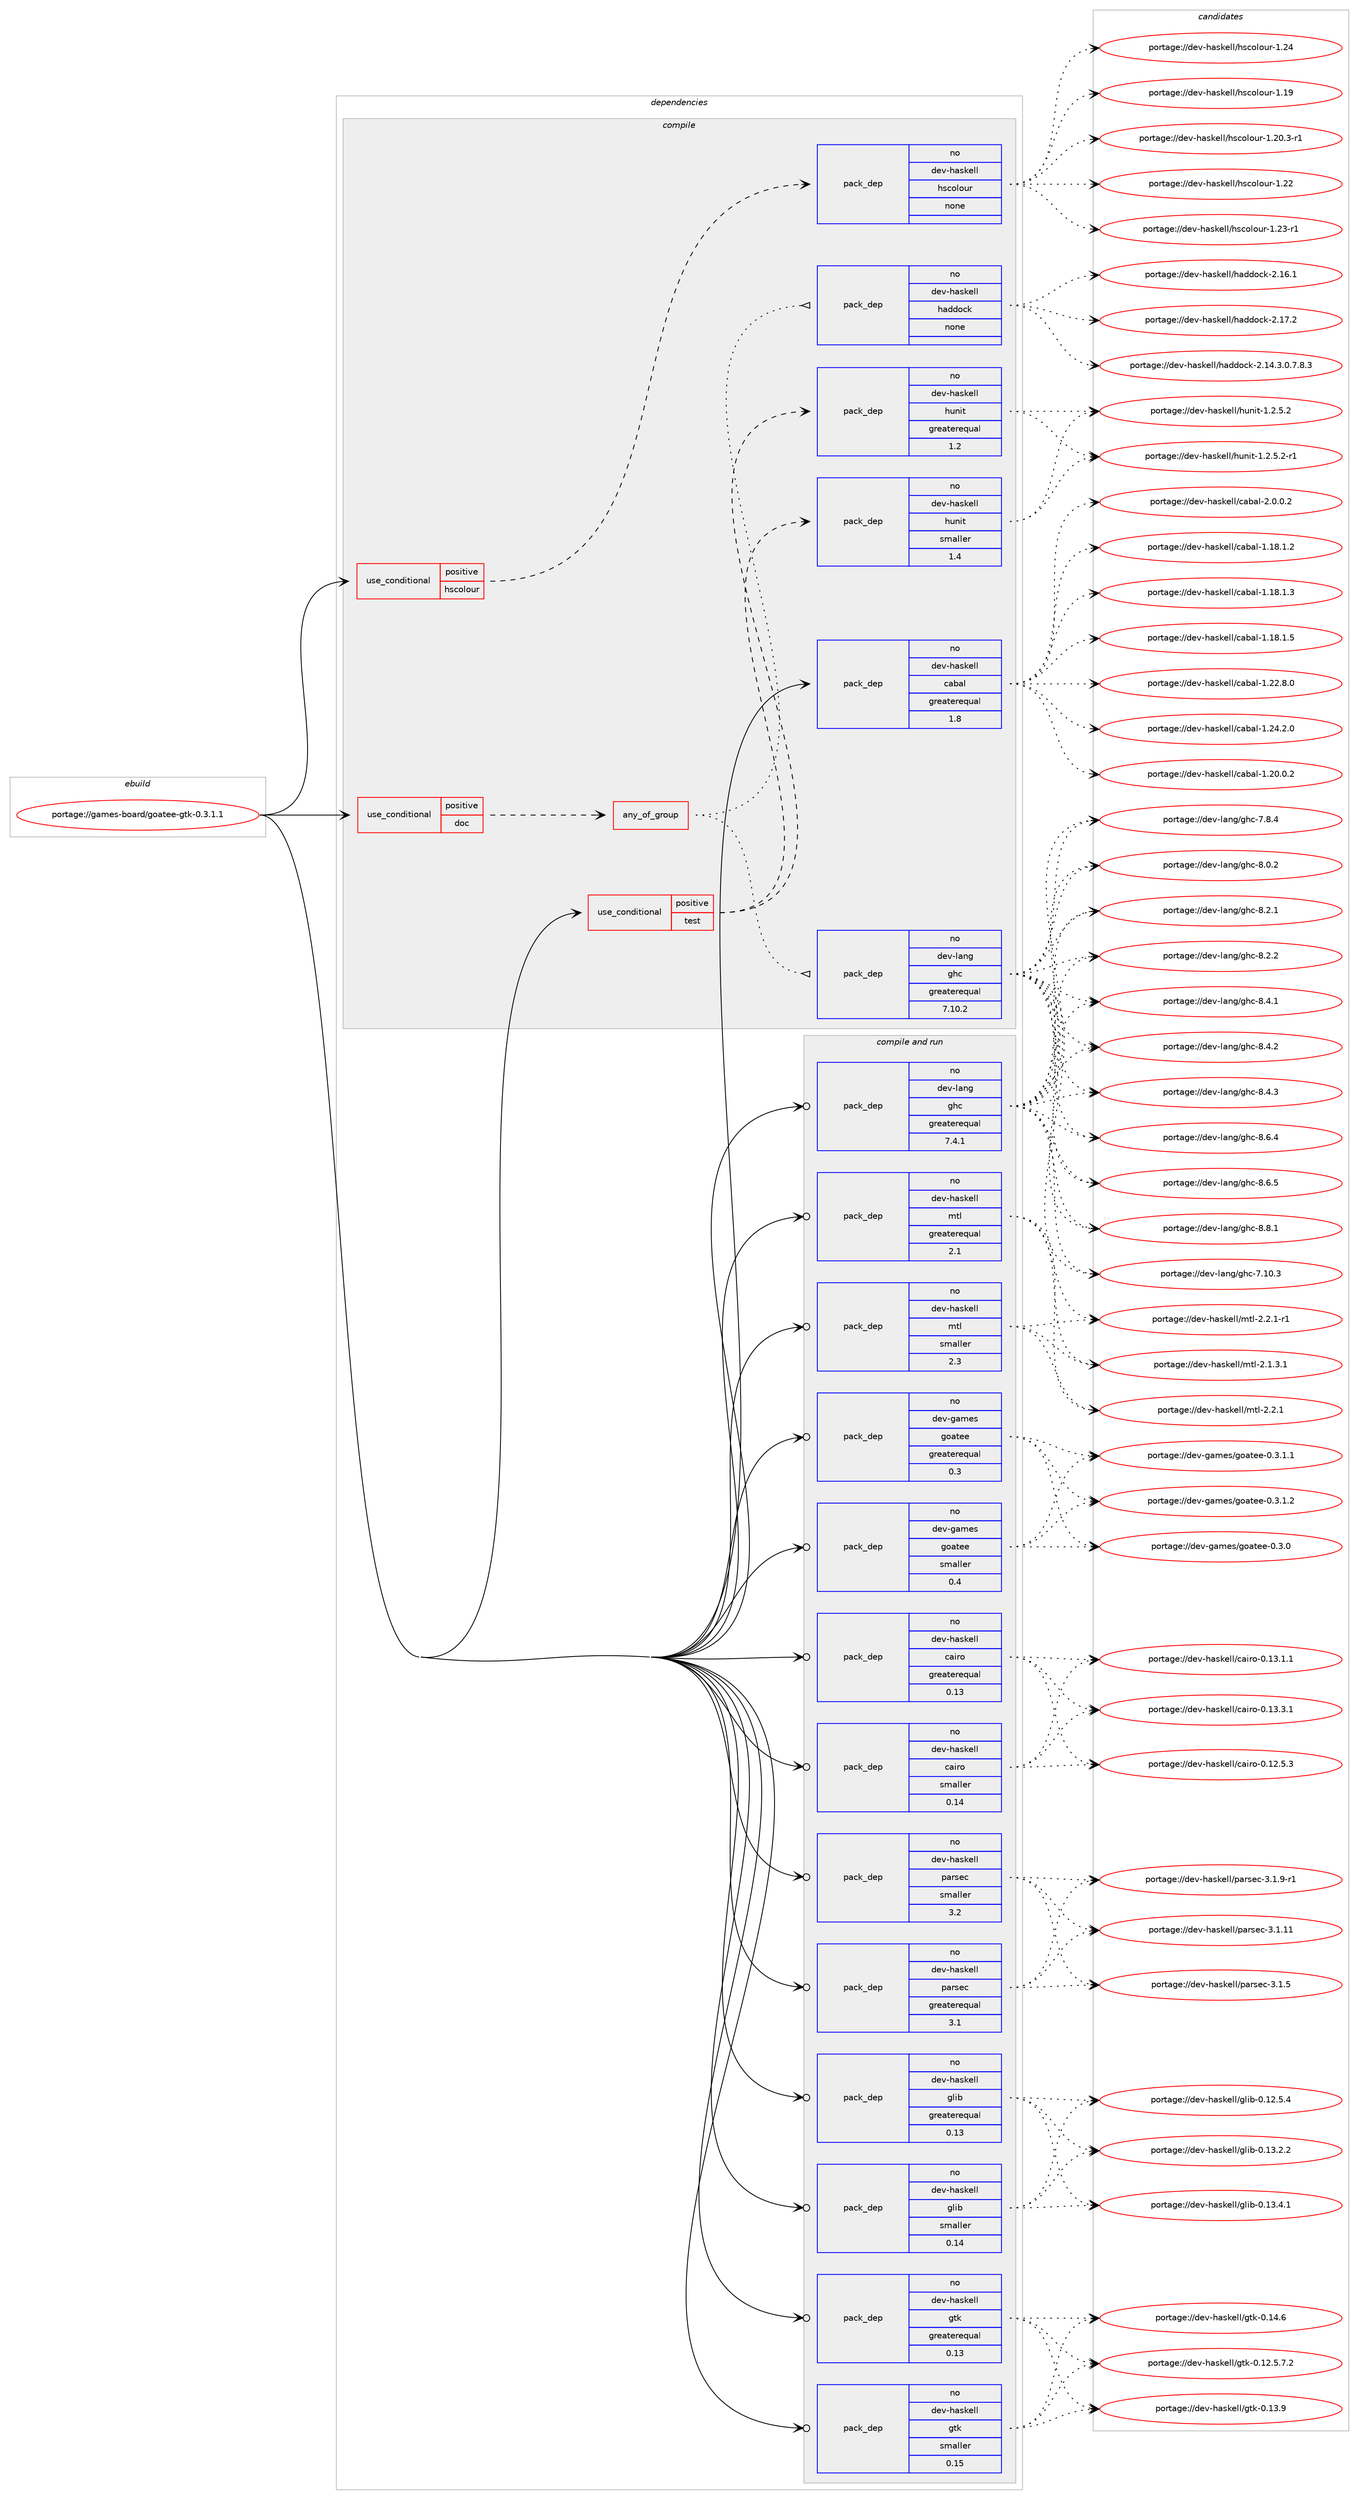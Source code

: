 digraph prolog {

# *************
# Graph options
# *************

newrank=true;
concentrate=true;
compound=true;
graph [rankdir=LR,fontname=Helvetica,fontsize=10,ranksep=1.5];#, ranksep=2.5, nodesep=0.2];
edge  [arrowhead=vee];
node  [fontname=Helvetica,fontsize=10];

# **********
# The ebuild
# **********

subgraph cluster_leftcol {
color=gray;
rank=same;
label=<<i>ebuild</i>>;
id [label="portage://games-board/goatee-gtk-0.3.1.1", color=red, width=4, href="../games-board/goatee-gtk-0.3.1.1.svg"];
}

# ****************
# The dependencies
# ****************

subgraph cluster_midcol {
color=gray;
label=<<i>dependencies</i>>;
subgraph cluster_compile {
fillcolor="#eeeeee";
style=filled;
label=<<i>compile</i>>;
subgraph cond72738 {
dependency270707 [label=<<TABLE BORDER="0" CELLBORDER="1" CELLSPACING="0" CELLPADDING="4"><TR><TD ROWSPAN="3" CELLPADDING="10">use_conditional</TD></TR><TR><TD>positive</TD></TR><TR><TD>doc</TD></TR></TABLE>>, shape=none, color=red];
subgraph any3736 {
dependency270708 [label=<<TABLE BORDER="0" CELLBORDER="1" CELLSPACING="0" CELLPADDING="4"><TR><TD CELLPADDING="10">any_of_group</TD></TR></TABLE>>, shape=none, color=red];subgraph pack194159 {
dependency270709 [label=<<TABLE BORDER="0" CELLBORDER="1" CELLSPACING="0" CELLPADDING="4" WIDTH="220"><TR><TD ROWSPAN="6" CELLPADDING="30">pack_dep</TD></TR><TR><TD WIDTH="110">no</TD></TR><TR><TD>dev-haskell</TD></TR><TR><TD>haddock</TD></TR><TR><TD>none</TD></TR><TR><TD></TD></TR></TABLE>>, shape=none, color=blue];
}
dependency270708:e -> dependency270709:w [weight=20,style="dotted",arrowhead="oinv"];
subgraph pack194160 {
dependency270710 [label=<<TABLE BORDER="0" CELLBORDER="1" CELLSPACING="0" CELLPADDING="4" WIDTH="220"><TR><TD ROWSPAN="6" CELLPADDING="30">pack_dep</TD></TR><TR><TD WIDTH="110">no</TD></TR><TR><TD>dev-lang</TD></TR><TR><TD>ghc</TD></TR><TR><TD>greaterequal</TD></TR><TR><TD>7.10.2</TD></TR></TABLE>>, shape=none, color=blue];
}
dependency270708:e -> dependency270710:w [weight=20,style="dotted",arrowhead="oinv"];
}
dependency270707:e -> dependency270708:w [weight=20,style="dashed",arrowhead="vee"];
}
id:e -> dependency270707:w [weight=20,style="solid",arrowhead="vee"];
subgraph cond72739 {
dependency270711 [label=<<TABLE BORDER="0" CELLBORDER="1" CELLSPACING="0" CELLPADDING="4"><TR><TD ROWSPAN="3" CELLPADDING="10">use_conditional</TD></TR><TR><TD>positive</TD></TR><TR><TD>hscolour</TD></TR></TABLE>>, shape=none, color=red];
subgraph pack194161 {
dependency270712 [label=<<TABLE BORDER="0" CELLBORDER="1" CELLSPACING="0" CELLPADDING="4" WIDTH="220"><TR><TD ROWSPAN="6" CELLPADDING="30">pack_dep</TD></TR><TR><TD WIDTH="110">no</TD></TR><TR><TD>dev-haskell</TD></TR><TR><TD>hscolour</TD></TR><TR><TD>none</TD></TR><TR><TD></TD></TR></TABLE>>, shape=none, color=blue];
}
dependency270711:e -> dependency270712:w [weight=20,style="dashed",arrowhead="vee"];
}
id:e -> dependency270711:w [weight=20,style="solid",arrowhead="vee"];
subgraph cond72740 {
dependency270713 [label=<<TABLE BORDER="0" CELLBORDER="1" CELLSPACING="0" CELLPADDING="4"><TR><TD ROWSPAN="3" CELLPADDING="10">use_conditional</TD></TR><TR><TD>positive</TD></TR><TR><TD>test</TD></TR></TABLE>>, shape=none, color=red];
subgraph pack194162 {
dependency270714 [label=<<TABLE BORDER="0" CELLBORDER="1" CELLSPACING="0" CELLPADDING="4" WIDTH="220"><TR><TD ROWSPAN="6" CELLPADDING="30">pack_dep</TD></TR><TR><TD WIDTH="110">no</TD></TR><TR><TD>dev-haskell</TD></TR><TR><TD>hunit</TD></TR><TR><TD>greaterequal</TD></TR><TR><TD>1.2</TD></TR></TABLE>>, shape=none, color=blue];
}
dependency270713:e -> dependency270714:w [weight=20,style="dashed",arrowhead="vee"];
subgraph pack194163 {
dependency270715 [label=<<TABLE BORDER="0" CELLBORDER="1" CELLSPACING="0" CELLPADDING="4" WIDTH="220"><TR><TD ROWSPAN="6" CELLPADDING="30">pack_dep</TD></TR><TR><TD WIDTH="110">no</TD></TR><TR><TD>dev-haskell</TD></TR><TR><TD>hunit</TD></TR><TR><TD>smaller</TD></TR><TR><TD>1.4</TD></TR></TABLE>>, shape=none, color=blue];
}
dependency270713:e -> dependency270715:w [weight=20,style="dashed",arrowhead="vee"];
}
id:e -> dependency270713:w [weight=20,style="solid",arrowhead="vee"];
subgraph pack194164 {
dependency270716 [label=<<TABLE BORDER="0" CELLBORDER="1" CELLSPACING="0" CELLPADDING="4" WIDTH="220"><TR><TD ROWSPAN="6" CELLPADDING="30">pack_dep</TD></TR><TR><TD WIDTH="110">no</TD></TR><TR><TD>dev-haskell</TD></TR><TR><TD>cabal</TD></TR><TR><TD>greaterequal</TD></TR><TR><TD>1.8</TD></TR></TABLE>>, shape=none, color=blue];
}
id:e -> dependency270716:w [weight=20,style="solid",arrowhead="vee"];
}
subgraph cluster_compileandrun {
fillcolor="#eeeeee";
style=filled;
label=<<i>compile and run</i>>;
subgraph pack194165 {
dependency270717 [label=<<TABLE BORDER="0" CELLBORDER="1" CELLSPACING="0" CELLPADDING="4" WIDTH="220"><TR><TD ROWSPAN="6" CELLPADDING="30">pack_dep</TD></TR><TR><TD WIDTH="110">no</TD></TR><TR><TD>dev-games</TD></TR><TR><TD>goatee</TD></TR><TR><TD>greaterequal</TD></TR><TR><TD>0.3</TD></TR></TABLE>>, shape=none, color=blue];
}
id:e -> dependency270717:w [weight=20,style="solid",arrowhead="odotvee"];
subgraph pack194166 {
dependency270718 [label=<<TABLE BORDER="0" CELLBORDER="1" CELLSPACING="0" CELLPADDING="4" WIDTH="220"><TR><TD ROWSPAN="6" CELLPADDING="30">pack_dep</TD></TR><TR><TD WIDTH="110">no</TD></TR><TR><TD>dev-games</TD></TR><TR><TD>goatee</TD></TR><TR><TD>smaller</TD></TR><TR><TD>0.4</TD></TR></TABLE>>, shape=none, color=blue];
}
id:e -> dependency270718:w [weight=20,style="solid",arrowhead="odotvee"];
subgraph pack194167 {
dependency270719 [label=<<TABLE BORDER="0" CELLBORDER="1" CELLSPACING="0" CELLPADDING="4" WIDTH="220"><TR><TD ROWSPAN="6" CELLPADDING="30">pack_dep</TD></TR><TR><TD WIDTH="110">no</TD></TR><TR><TD>dev-haskell</TD></TR><TR><TD>cairo</TD></TR><TR><TD>greaterequal</TD></TR><TR><TD>0.13</TD></TR></TABLE>>, shape=none, color=blue];
}
id:e -> dependency270719:w [weight=20,style="solid",arrowhead="odotvee"];
subgraph pack194168 {
dependency270720 [label=<<TABLE BORDER="0" CELLBORDER="1" CELLSPACING="0" CELLPADDING="4" WIDTH="220"><TR><TD ROWSPAN="6" CELLPADDING="30">pack_dep</TD></TR><TR><TD WIDTH="110">no</TD></TR><TR><TD>dev-haskell</TD></TR><TR><TD>cairo</TD></TR><TR><TD>smaller</TD></TR><TR><TD>0.14</TD></TR></TABLE>>, shape=none, color=blue];
}
id:e -> dependency270720:w [weight=20,style="solid",arrowhead="odotvee"];
subgraph pack194169 {
dependency270721 [label=<<TABLE BORDER="0" CELLBORDER="1" CELLSPACING="0" CELLPADDING="4" WIDTH="220"><TR><TD ROWSPAN="6" CELLPADDING="30">pack_dep</TD></TR><TR><TD WIDTH="110">no</TD></TR><TR><TD>dev-haskell</TD></TR><TR><TD>glib</TD></TR><TR><TD>greaterequal</TD></TR><TR><TD>0.13</TD></TR></TABLE>>, shape=none, color=blue];
}
id:e -> dependency270721:w [weight=20,style="solid",arrowhead="odotvee"];
subgraph pack194170 {
dependency270722 [label=<<TABLE BORDER="0" CELLBORDER="1" CELLSPACING="0" CELLPADDING="4" WIDTH="220"><TR><TD ROWSPAN="6" CELLPADDING="30">pack_dep</TD></TR><TR><TD WIDTH="110">no</TD></TR><TR><TD>dev-haskell</TD></TR><TR><TD>glib</TD></TR><TR><TD>smaller</TD></TR><TR><TD>0.14</TD></TR></TABLE>>, shape=none, color=blue];
}
id:e -> dependency270722:w [weight=20,style="solid",arrowhead="odotvee"];
subgraph pack194171 {
dependency270723 [label=<<TABLE BORDER="0" CELLBORDER="1" CELLSPACING="0" CELLPADDING="4" WIDTH="220"><TR><TD ROWSPAN="6" CELLPADDING="30">pack_dep</TD></TR><TR><TD WIDTH="110">no</TD></TR><TR><TD>dev-haskell</TD></TR><TR><TD>gtk</TD></TR><TR><TD>greaterequal</TD></TR><TR><TD>0.13</TD></TR></TABLE>>, shape=none, color=blue];
}
id:e -> dependency270723:w [weight=20,style="solid",arrowhead="odotvee"];
subgraph pack194172 {
dependency270724 [label=<<TABLE BORDER="0" CELLBORDER="1" CELLSPACING="0" CELLPADDING="4" WIDTH="220"><TR><TD ROWSPAN="6" CELLPADDING="30">pack_dep</TD></TR><TR><TD WIDTH="110">no</TD></TR><TR><TD>dev-haskell</TD></TR><TR><TD>gtk</TD></TR><TR><TD>smaller</TD></TR><TR><TD>0.15</TD></TR></TABLE>>, shape=none, color=blue];
}
id:e -> dependency270724:w [weight=20,style="solid",arrowhead="odotvee"];
subgraph pack194173 {
dependency270725 [label=<<TABLE BORDER="0" CELLBORDER="1" CELLSPACING="0" CELLPADDING="4" WIDTH="220"><TR><TD ROWSPAN="6" CELLPADDING="30">pack_dep</TD></TR><TR><TD WIDTH="110">no</TD></TR><TR><TD>dev-haskell</TD></TR><TR><TD>mtl</TD></TR><TR><TD>greaterequal</TD></TR><TR><TD>2.1</TD></TR></TABLE>>, shape=none, color=blue];
}
id:e -> dependency270725:w [weight=20,style="solid",arrowhead="odotvee"];
subgraph pack194174 {
dependency270726 [label=<<TABLE BORDER="0" CELLBORDER="1" CELLSPACING="0" CELLPADDING="4" WIDTH="220"><TR><TD ROWSPAN="6" CELLPADDING="30">pack_dep</TD></TR><TR><TD WIDTH="110">no</TD></TR><TR><TD>dev-haskell</TD></TR><TR><TD>mtl</TD></TR><TR><TD>smaller</TD></TR><TR><TD>2.3</TD></TR></TABLE>>, shape=none, color=blue];
}
id:e -> dependency270726:w [weight=20,style="solid",arrowhead="odotvee"];
subgraph pack194175 {
dependency270727 [label=<<TABLE BORDER="0" CELLBORDER="1" CELLSPACING="0" CELLPADDING="4" WIDTH="220"><TR><TD ROWSPAN="6" CELLPADDING="30">pack_dep</TD></TR><TR><TD WIDTH="110">no</TD></TR><TR><TD>dev-haskell</TD></TR><TR><TD>parsec</TD></TR><TR><TD>greaterequal</TD></TR><TR><TD>3.1</TD></TR></TABLE>>, shape=none, color=blue];
}
id:e -> dependency270727:w [weight=20,style="solid",arrowhead="odotvee"];
subgraph pack194176 {
dependency270728 [label=<<TABLE BORDER="0" CELLBORDER="1" CELLSPACING="0" CELLPADDING="4" WIDTH="220"><TR><TD ROWSPAN="6" CELLPADDING="30">pack_dep</TD></TR><TR><TD WIDTH="110">no</TD></TR><TR><TD>dev-haskell</TD></TR><TR><TD>parsec</TD></TR><TR><TD>smaller</TD></TR><TR><TD>3.2</TD></TR></TABLE>>, shape=none, color=blue];
}
id:e -> dependency270728:w [weight=20,style="solid",arrowhead="odotvee"];
subgraph pack194177 {
dependency270729 [label=<<TABLE BORDER="0" CELLBORDER="1" CELLSPACING="0" CELLPADDING="4" WIDTH="220"><TR><TD ROWSPAN="6" CELLPADDING="30">pack_dep</TD></TR><TR><TD WIDTH="110">no</TD></TR><TR><TD>dev-lang</TD></TR><TR><TD>ghc</TD></TR><TR><TD>greaterequal</TD></TR><TR><TD>7.4.1</TD></TR></TABLE>>, shape=none, color=blue];
}
id:e -> dependency270729:w [weight=20,style="solid",arrowhead="odotvee"];
}
subgraph cluster_run {
fillcolor="#eeeeee";
style=filled;
label=<<i>run</i>>;
}
}

# **************
# The candidates
# **************

subgraph cluster_choices {
rank=same;
color=gray;
label=<<i>candidates</i>>;

subgraph choice194159 {
color=black;
nodesep=1;
choiceportage1001011184510497115107101108108471049710010011199107455046495246514648465546564651 [label="portage://dev-haskell/haddock-2.14.3.0.7.8.3", color=red, width=4,href="../dev-haskell/haddock-2.14.3.0.7.8.3.svg"];
choiceportage100101118451049711510710110810847104971001001119910745504649544649 [label="portage://dev-haskell/haddock-2.16.1", color=red, width=4,href="../dev-haskell/haddock-2.16.1.svg"];
choiceportage100101118451049711510710110810847104971001001119910745504649554650 [label="portage://dev-haskell/haddock-2.17.2", color=red, width=4,href="../dev-haskell/haddock-2.17.2.svg"];
dependency270709:e -> choiceportage1001011184510497115107101108108471049710010011199107455046495246514648465546564651:w [style=dotted,weight="100"];
dependency270709:e -> choiceportage100101118451049711510710110810847104971001001119910745504649544649:w [style=dotted,weight="100"];
dependency270709:e -> choiceportage100101118451049711510710110810847104971001001119910745504649554650:w [style=dotted,weight="100"];
}
subgraph choice194160 {
color=black;
nodesep=1;
choiceportage1001011184510897110103471031049945554649484651 [label="portage://dev-lang/ghc-7.10.3", color=red, width=4,href="../dev-lang/ghc-7.10.3.svg"];
choiceportage10010111845108971101034710310499455546564652 [label="portage://dev-lang/ghc-7.8.4", color=red, width=4,href="../dev-lang/ghc-7.8.4.svg"];
choiceportage10010111845108971101034710310499455646484650 [label="portage://dev-lang/ghc-8.0.2", color=red, width=4,href="../dev-lang/ghc-8.0.2.svg"];
choiceportage10010111845108971101034710310499455646504649 [label="portage://dev-lang/ghc-8.2.1", color=red, width=4,href="../dev-lang/ghc-8.2.1.svg"];
choiceportage10010111845108971101034710310499455646504650 [label="portage://dev-lang/ghc-8.2.2", color=red, width=4,href="../dev-lang/ghc-8.2.2.svg"];
choiceportage10010111845108971101034710310499455646524649 [label="portage://dev-lang/ghc-8.4.1", color=red, width=4,href="../dev-lang/ghc-8.4.1.svg"];
choiceportage10010111845108971101034710310499455646524650 [label="portage://dev-lang/ghc-8.4.2", color=red, width=4,href="../dev-lang/ghc-8.4.2.svg"];
choiceportage10010111845108971101034710310499455646524651 [label="portage://dev-lang/ghc-8.4.3", color=red, width=4,href="../dev-lang/ghc-8.4.3.svg"];
choiceportage10010111845108971101034710310499455646544652 [label="portage://dev-lang/ghc-8.6.4", color=red, width=4,href="../dev-lang/ghc-8.6.4.svg"];
choiceportage10010111845108971101034710310499455646544653 [label="portage://dev-lang/ghc-8.6.5", color=red, width=4,href="../dev-lang/ghc-8.6.5.svg"];
choiceportage10010111845108971101034710310499455646564649 [label="portage://dev-lang/ghc-8.8.1", color=red, width=4,href="../dev-lang/ghc-8.8.1.svg"];
dependency270710:e -> choiceportage1001011184510897110103471031049945554649484651:w [style=dotted,weight="100"];
dependency270710:e -> choiceportage10010111845108971101034710310499455546564652:w [style=dotted,weight="100"];
dependency270710:e -> choiceportage10010111845108971101034710310499455646484650:w [style=dotted,weight="100"];
dependency270710:e -> choiceportage10010111845108971101034710310499455646504649:w [style=dotted,weight="100"];
dependency270710:e -> choiceportage10010111845108971101034710310499455646504650:w [style=dotted,weight="100"];
dependency270710:e -> choiceportage10010111845108971101034710310499455646524649:w [style=dotted,weight="100"];
dependency270710:e -> choiceportage10010111845108971101034710310499455646524650:w [style=dotted,weight="100"];
dependency270710:e -> choiceportage10010111845108971101034710310499455646524651:w [style=dotted,weight="100"];
dependency270710:e -> choiceportage10010111845108971101034710310499455646544652:w [style=dotted,weight="100"];
dependency270710:e -> choiceportage10010111845108971101034710310499455646544653:w [style=dotted,weight="100"];
dependency270710:e -> choiceportage10010111845108971101034710310499455646564649:w [style=dotted,weight="100"];
}
subgraph choice194161 {
color=black;
nodesep=1;
choiceportage100101118451049711510710110810847104115991111081111171144549464957 [label="portage://dev-haskell/hscolour-1.19", color=red, width=4,href="../dev-haskell/hscolour-1.19.svg"];
choiceportage10010111845104971151071011081084710411599111108111117114454946504846514511449 [label="portage://dev-haskell/hscolour-1.20.3-r1", color=red, width=4,href="../dev-haskell/hscolour-1.20.3-r1.svg"];
choiceportage100101118451049711510710110810847104115991111081111171144549465050 [label="portage://dev-haskell/hscolour-1.22", color=red, width=4,href="../dev-haskell/hscolour-1.22.svg"];
choiceportage1001011184510497115107101108108471041159911110811111711445494650514511449 [label="portage://dev-haskell/hscolour-1.23-r1", color=red, width=4,href="../dev-haskell/hscolour-1.23-r1.svg"];
choiceportage100101118451049711510710110810847104115991111081111171144549465052 [label="portage://dev-haskell/hscolour-1.24", color=red, width=4,href="../dev-haskell/hscolour-1.24.svg"];
dependency270712:e -> choiceportage100101118451049711510710110810847104115991111081111171144549464957:w [style=dotted,weight="100"];
dependency270712:e -> choiceportage10010111845104971151071011081084710411599111108111117114454946504846514511449:w [style=dotted,weight="100"];
dependency270712:e -> choiceportage100101118451049711510710110810847104115991111081111171144549465050:w [style=dotted,weight="100"];
dependency270712:e -> choiceportage1001011184510497115107101108108471041159911110811111711445494650514511449:w [style=dotted,weight="100"];
dependency270712:e -> choiceportage100101118451049711510710110810847104115991111081111171144549465052:w [style=dotted,weight="100"];
}
subgraph choice194162 {
color=black;
nodesep=1;
choiceportage1001011184510497115107101108108471041171101051164549465046534650 [label="portage://dev-haskell/hunit-1.2.5.2", color=red, width=4,href="../dev-haskell/hunit-1.2.5.2.svg"];
choiceportage10010111845104971151071011081084710411711010511645494650465346504511449 [label="portage://dev-haskell/hunit-1.2.5.2-r1", color=red, width=4,href="../dev-haskell/hunit-1.2.5.2-r1.svg"];
dependency270714:e -> choiceportage1001011184510497115107101108108471041171101051164549465046534650:w [style=dotted,weight="100"];
dependency270714:e -> choiceportage10010111845104971151071011081084710411711010511645494650465346504511449:w [style=dotted,weight="100"];
}
subgraph choice194163 {
color=black;
nodesep=1;
choiceportage1001011184510497115107101108108471041171101051164549465046534650 [label="portage://dev-haskell/hunit-1.2.5.2", color=red, width=4,href="../dev-haskell/hunit-1.2.5.2.svg"];
choiceportage10010111845104971151071011081084710411711010511645494650465346504511449 [label="portage://dev-haskell/hunit-1.2.5.2-r1", color=red, width=4,href="../dev-haskell/hunit-1.2.5.2-r1.svg"];
dependency270715:e -> choiceportage1001011184510497115107101108108471041171101051164549465046534650:w [style=dotted,weight="100"];
dependency270715:e -> choiceportage10010111845104971151071011081084710411711010511645494650465346504511449:w [style=dotted,weight="100"];
}
subgraph choice194164 {
color=black;
nodesep=1;
choiceportage10010111845104971151071011081084799979897108454946495646494650 [label="portage://dev-haskell/cabal-1.18.1.2", color=red, width=4,href="../dev-haskell/cabal-1.18.1.2.svg"];
choiceportage10010111845104971151071011081084799979897108454946495646494651 [label="portage://dev-haskell/cabal-1.18.1.3", color=red, width=4,href="../dev-haskell/cabal-1.18.1.3.svg"];
choiceportage10010111845104971151071011081084799979897108454946495646494653 [label="portage://dev-haskell/cabal-1.18.1.5", color=red, width=4,href="../dev-haskell/cabal-1.18.1.5.svg"];
choiceportage10010111845104971151071011081084799979897108454946504846484650 [label="portage://dev-haskell/cabal-1.20.0.2", color=red, width=4,href="../dev-haskell/cabal-1.20.0.2.svg"];
choiceportage10010111845104971151071011081084799979897108454946505046564648 [label="portage://dev-haskell/cabal-1.22.8.0", color=red, width=4,href="../dev-haskell/cabal-1.22.8.0.svg"];
choiceportage10010111845104971151071011081084799979897108454946505246504648 [label="portage://dev-haskell/cabal-1.24.2.0", color=red, width=4,href="../dev-haskell/cabal-1.24.2.0.svg"];
choiceportage100101118451049711510710110810847999798971084550464846484650 [label="portage://dev-haskell/cabal-2.0.0.2", color=red, width=4,href="../dev-haskell/cabal-2.0.0.2.svg"];
dependency270716:e -> choiceportage10010111845104971151071011081084799979897108454946495646494650:w [style=dotted,weight="100"];
dependency270716:e -> choiceportage10010111845104971151071011081084799979897108454946495646494651:w [style=dotted,weight="100"];
dependency270716:e -> choiceportage10010111845104971151071011081084799979897108454946495646494653:w [style=dotted,weight="100"];
dependency270716:e -> choiceportage10010111845104971151071011081084799979897108454946504846484650:w [style=dotted,weight="100"];
dependency270716:e -> choiceportage10010111845104971151071011081084799979897108454946505046564648:w [style=dotted,weight="100"];
dependency270716:e -> choiceportage10010111845104971151071011081084799979897108454946505246504648:w [style=dotted,weight="100"];
dependency270716:e -> choiceportage100101118451049711510710110810847999798971084550464846484650:w [style=dotted,weight="100"];
}
subgraph choice194165 {
color=black;
nodesep=1;
choiceportage10010111845103971091011154710311197116101101454846514648 [label="portage://dev-games/goatee-0.3.0", color=red, width=4,href="../dev-games/goatee-0.3.0.svg"];
choiceportage100101118451039710910111547103111971161011014548465146494649 [label="portage://dev-games/goatee-0.3.1.1", color=red, width=4,href="../dev-games/goatee-0.3.1.1.svg"];
choiceportage100101118451039710910111547103111971161011014548465146494650 [label="portage://dev-games/goatee-0.3.1.2", color=red, width=4,href="../dev-games/goatee-0.3.1.2.svg"];
dependency270717:e -> choiceportage10010111845103971091011154710311197116101101454846514648:w [style=dotted,weight="100"];
dependency270717:e -> choiceportage100101118451039710910111547103111971161011014548465146494649:w [style=dotted,weight="100"];
dependency270717:e -> choiceportage100101118451039710910111547103111971161011014548465146494650:w [style=dotted,weight="100"];
}
subgraph choice194166 {
color=black;
nodesep=1;
choiceportage10010111845103971091011154710311197116101101454846514648 [label="portage://dev-games/goatee-0.3.0", color=red, width=4,href="../dev-games/goatee-0.3.0.svg"];
choiceportage100101118451039710910111547103111971161011014548465146494649 [label="portage://dev-games/goatee-0.3.1.1", color=red, width=4,href="../dev-games/goatee-0.3.1.1.svg"];
choiceportage100101118451039710910111547103111971161011014548465146494650 [label="portage://dev-games/goatee-0.3.1.2", color=red, width=4,href="../dev-games/goatee-0.3.1.2.svg"];
dependency270718:e -> choiceportage10010111845103971091011154710311197116101101454846514648:w [style=dotted,weight="100"];
dependency270718:e -> choiceportage100101118451039710910111547103111971161011014548465146494649:w [style=dotted,weight="100"];
dependency270718:e -> choiceportage100101118451039710910111547103111971161011014548465146494650:w [style=dotted,weight="100"];
}
subgraph choice194167 {
color=black;
nodesep=1;
choiceportage1001011184510497115107101108108479997105114111454846495046534651 [label="portage://dev-haskell/cairo-0.12.5.3", color=red, width=4,href="../dev-haskell/cairo-0.12.5.3.svg"];
choiceportage1001011184510497115107101108108479997105114111454846495146494649 [label="portage://dev-haskell/cairo-0.13.1.1", color=red, width=4,href="../dev-haskell/cairo-0.13.1.1.svg"];
choiceportage1001011184510497115107101108108479997105114111454846495146514649 [label="portage://dev-haskell/cairo-0.13.3.1", color=red, width=4,href="../dev-haskell/cairo-0.13.3.1.svg"];
dependency270719:e -> choiceportage1001011184510497115107101108108479997105114111454846495046534651:w [style=dotted,weight="100"];
dependency270719:e -> choiceportage1001011184510497115107101108108479997105114111454846495146494649:w [style=dotted,weight="100"];
dependency270719:e -> choiceportage1001011184510497115107101108108479997105114111454846495146514649:w [style=dotted,weight="100"];
}
subgraph choice194168 {
color=black;
nodesep=1;
choiceportage1001011184510497115107101108108479997105114111454846495046534651 [label="portage://dev-haskell/cairo-0.12.5.3", color=red, width=4,href="../dev-haskell/cairo-0.12.5.3.svg"];
choiceportage1001011184510497115107101108108479997105114111454846495146494649 [label="portage://dev-haskell/cairo-0.13.1.1", color=red, width=4,href="../dev-haskell/cairo-0.13.1.1.svg"];
choiceportage1001011184510497115107101108108479997105114111454846495146514649 [label="portage://dev-haskell/cairo-0.13.3.1", color=red, width=4,href="../dev-haskell/cairo-0.13.3.1.svg"];
dependency270720:e -> choiceportage1001011184510497115107101108108479997105114111454846495046534651:w [style=dotted,weight="100"];
dependency270720:e -> choiceportage1001011184510497115107101108108479997105114111454846495146494649:w [style=dotted,weight="100"];
dependency270720:e -> choiceportage1001011184510497115107101108108479997105114111454846495146514649:w [style=dotted,weight="100"];
}
subgraph choice194169 {
color=black;
nodesep=1;
choiceportage10010111845104971151071011081084710310810598454846495046534652 [label="portage://dev-haskell/glib-0.12.5.4", color=red, width=4,href="../dev-haskell/glib-0.12.5.4.svg"];
choiceportage10010111845104971151071011081084710310810598454846495146504650 [label="portage://dev-haskell/glib-0.13.2.2", color=red, width=4,href="../dev-haskell/glib-0.13.2.2.svg"];
choiceportage10010111845104971151071011081084710310810598454846495146524649 [label="portage://dev-haskell/glib-0.13.4.1", color=red, width=4,href="../dev-haskell/glib-0.13.4.1.svg"];
dependency270721:e -> choiceportage10010111845104971151071011081084710310810598454846495046534652:w [style=dotted,weight="100"];
dependency270721:e -> choiceportage10010111845104971151071011081084710310810598454846495146504650:w [style=dotted,weight="100"];
dependency270721:e -> choiceportage10010111845104971151071011081084710310810598454846495146524649:w [style=dotted,weight="100"];
}
subgraph choice194170 {
color=black;
nodesep=1;
choiceportage10010111845104971151071011081084710310810598454846495046534652 [label="portage://dev-haskell/glib-0.12.5.4", color=red, width=4,href="../dev-haskell/glib-0.12.5.4.svg"];
choiceportage10010111845104971151071011081084710310810598454846495146504650 [label="portage://dev-haskell/glib-0.13.2.2", color=red, width=4,href="../dev-haskell/glib-0.13.2.2.svg"];
choiceportage10010111845104971151071011081084710310810598454846495146524649 [label="portage://dev-haskell/glib-0.13.4.1", color=red, width=4,href="../dev-haskell/glib-0.13.4.1.svg"];
dependency270722:e -> choiceportage10010111845104971151071011081084710310810598454846495046534652:w [style=dotted,weight="100"];
dependency270722:e -> choiceportage10010111845104971151071011081084710310810598454846495146504650:w [style=dotted,weight="100"];
dependency270722:e -> choiceportage10010111845104971151071011081084710310810598454846495146524649:w [style=dotted,weight="100"];
}
subgraph choice194171 {
color=black;
nodesep=1;
choiceportage1001011184510497115107101108108471031161074548464950465346554650 [label="portage://dev-haskell/gtk-0.12.5.7.2", color=red, width=4,href="../dev-haskell/gtk-0.12.5.7.2.svg"];
choiceportage10010111845104971151071011081084710311610745484649514657 [label="portage://dev-haskell/gtk-0.13.9", color=red, width=4,href="../dev-haskell/gtk-0.13.9.svg"];
choiceportage10010111845104971151071011081084710311610745484649524654 [label="portage://dev-haskell/gtk-0.14.6", color=red, width=4,href="../dev-haskell/gtk-0.14.6.svg"];
dependency270723:e -> choiceportage1001011184510497115107101108108471031161074548464950465346554650:w [style=dotted,weight="100"];
dependency270723:e -> choiceportage10010111845104971151071011081084710311610745484649514657:w [style=dotted,weight="100"];
dependency270723:e -> choiceportage10010111845104971151071011081084710311610745484649524654:w [style=dotted,weight="100"];
}
subgraph choice194172 {
color=black;
nodesep=1;
choiceportage1001011184510497115107101108108471031161074548464950465346554650 [label="portage://dev-haskell/gtk-0.12.5.7.2", color=red, width=4,href="../dev-haskell/gtk-0.12.5.7.2.svg"];
choiceportage10010111845104971151071011081084710311610745484649514657 [label="portage://dev-haskell/gtk-0.13.9", color=red, width=4,href="../dev-haskell/gtk-0.13.9.svg"];
choiceportage10010111845104971151071011081084710311610745484649524654 [label="portage://dev-haskell/gtk-0.14.6", color=red, width=4,href="../dev-haskell/gtk-0.14.6.svg"];
dependency270724:e -> choiceportage1001011184510497115107101108108471031161074548464950465346554650:w [style=dotted,weight="100"];
dependency270724:e -> choiceportage10010111845104971151071011081084710311610745484649514657:w [style=dotted,weight="100"];
dependency270724:e -> choiceportage10010111845104971151071011081084710311610745484649524654:w [style=dotted,weight="100"];
}
subgraph choice194173 {
color=black;
nodesep=1;
choiceportage1001011184510497115107101108108471091161084550464946514649 [label="portage://dev-haskell/mtl-2.1.3.1", color=red, width=4,href="../dev-haskell/mtl-2.1.3.1.svg"];
choiceportage100101118451049711510710110810847109116108455046504649 [label="portage://dev-haskell/mtl-2.2.1", color=red, width=4,href="../dev-haskell/mtl-2.2.1.svg"];
choiceportage1001011184510497115107101108108471091161084550465046494511449 [label="portage://dev-haskell/mtl-2.2.1-r1", color=red, width=4,href="../dev-haskell/mtl-2.2.1-r1.svg"];
dependency270725:e -> choiceportage1001011184510497115107101108108471091161084550464946514649:w [style=dotted,weight="100"];
dependency270725:e -> choiceportage100101118451049711510710110810847109116108455046504649:w [style=dotted,weight="100"];
dependency270725:e -> choiceportage1001011184510497115107101108108471091161084550465046494511449:w [style=dotted,weight="100"];
}
subgraph choice194174 {
color=black;
nodesep=1;
choiceportage1001011184510497115107101108108471091161084550464946514649 [label="portage://dev-haskell/mtl-2.1.3.1", color=red, width=4,href="../dev-haskell/mtl-2.1.3.1.svg"];
choiceportage100101118451049711510710110810847109116108455046504649 [label="portage://dev-haskell/mtl-2.2.1", color=red, width=4,href="../dev-haskell/mtl-2.2.1.svg"];
choiceportage1001011184510497115107101108108471091161084550465046494511449 [label="portage://dev-haskell/mtl-2.2.1-r1", color=red, width=4,href="../dev-haskell/mtl-2.2.1-r1.svg"];
dependency270726:e -> choiceportage1001011184510497115107101108108471091161084550464946514649:w [style=dotted,weight="100"];
dependency270726:e -> choiceportage100101118451049711510710110810847109116108455046504649:w [style=dotted,weight="100"];
dependency270726:e -> choiceportage1001011184510497115107101108108471091161084550465046494511449:w [style=dotted,weight="100"];
}
subgraph choice194175 {
color=black;
nodesep=1;
choiceportage100101118451049711510710110810847112971141151019945514649464949 [label="portage://dev-haskell/parsec-3.1.11", color=red, width=4,href="../dev-haskell/parsec-3.1.11.svg"];
choiceportage1001011184510497115107101108108471129711411510199455146494653 [label="portage://dev-haskell/parsec-3.1.5", color=red, width=4,href="../dev-haskell/parsec-3.1.5.svg"];
choiceportage10010111845104971151071011081084711297114115101994551464946574511449 [label="portage://dev-haskell/parsec-3.1.9-r1", color=red, width=4,href="../dev-haskell/parsec-3.1.9-r1.svg"];
dependency270727:e -> choiceportage100101118451049711510710110810847112971141151019945514649464949:w [style=dotted,weight="100"];
dependency270727:e -> choiceportage1001011184510497115107101108108471129711411510199455146494653:w [style=dotted,weight="100"];
dependency270727:e -> choiceportage10010111845104971151071011081084711297114115101994551464946574511449:w [style=dotted,weight="100"];
}
subgraph choice194176 {
color=black;
nodesep=1;
choiceportage100101118451049711510710110810847112971141151019945514649464949 [label="portage://dev-haskell/parsec-3.1.11", color=red, width=4,href="../dev-haskell/parsec-3.1.11.svg"];
choiceportage1001011184510497115107101108108471129711411510199455146494653 [label="portage://dev-haskell/parsec-3.1.5", color=red, width=4,href="../dev-haskell/parsec-3.1.5.svg"];
choiceportage10010111845104971151071011081084711297114115101994551464946574511449 [label="portage://dev-haskell/parsec-3.1.9-r1", color=red, width=4,href="../dev-haskell/parsec-3.1.9-r1.svg"];
dependency270728:e -> choiceportage100101118451049711510710110810847112971141151019945514649464949:w [style=dotted,weight="100"];
dependency270728:e -> choiceportage1001011184510497115107101108108471129711411510199455146494653:w [style=dotted,weight="100"];
dependency270728:e -> choiceportage10010111845104971151071011081084711297114115101994551464946574511449:w [style=dotted,weight="100"];
}
subgraph choice194177 {
color=black;
nodesep=1;
choiceportage1001011184510897110103471031049945554649484651 [label="portage://dev-lang/ghc-7.10.3", color=red, width=4,href="../dev-lang/ghc-7.10.3.svg"];
choiceportage10010111845108971101034710310499455546564652 [label="portage://dev-lang/ghc-7.8.4", color=red, width=4,href="../dev-lang/ghc-7.8.4.svg"];
choiceportage10010111845108971101034710310499455646484650 [label="portage://dev-lang/ghc-8.0.2", color=red, width=4,href="../dev-lang/ghc-8.0.2.svg"];
choiceportage10010111845108971101034710310499455646504649 [label="portage://dev-lang/ghc-8.2.1", color=red, width=4,href="../dev-lang/ghc-8.2.1.svg"];
choiceportage10010111845108971101034710310499455646504650 [label="portage://dev-lang/ghc-8.2.2", color=red, width=4,href="../dev-lang/ghc-8.2.2.svg"];
choiceportage10010111845108971101034710310499455646524649 [label="portage://dev-lang/ghc-8.4.1", color=red, width=4,href="../dev-lang/ghc-8.4.1.svg"];
choiceportage10010111845108971101034710310499455646524650 [label="portage://dev-lang/ghc-8.4.2", color=red, width=4,href="../dev-lang/ghc-8.4.2.svg"];
choiceportage10010111845108971101034710310499455646524651 [label="portage://dev-lang/ghc-8.4.3", color=red, width=4,href="../dev-lang/ghc-8.4.3.svg"];
choiceportage10010111845108971101034710310499455646544652 [label="portage://dev-lang/ghc-8.6.4", color=red, width=4,href="../dev-lang/ghc-8.6.4.svg"];
choiceportage10010111845108971101034710310499455646544653 [label="portage://dev-lang/ghc-8.6.5", color=red, width=4,href="../dev-lang/ghc-8.6.5.svg"];
choiceportage10010111845108971101034710310499455646564649 [label="portage://dev-lang/ghc-8.8.1", color=red, width=4,href="../dev-lang/ghc-8.8.1.svg"];
dependency270729:e -> choiceportage1001011184510897110103471031049945554649484651:w [style=dotted,weight="100"];
dependency270729:e -> choiceportage10010111845108971101034710310499455546564652:w [style=dotted,weight="100"];
dependency270729:e -> choiceportage10010111845108971101034710310499455646484650:w [style=dotted,weight="100"];
dependency270729:e -> choiceportage10010111845108971101034710310499455646504649:w [style=dotted,weight="100"];
dependency270729:e -> choiceportage10010111845108971101034710310499455646504650:w [style=dotted,weight="100"];
dependency270729:e -> choiceportage10010111845108971101034710310499455646524649:w [style=dotted,weight="100"];
dependency270729:e -> choiceportage10010111845108971101034710310499455646524650:w [style=dotted,weight="100"];
dependency270729:e -> choiceportage10010111845108971101034710310499455646524651:w [style=dotted,weight="100"];
dependency270729:e -> choiceportage10010111845108971101034710310499455646544652:w [style=dotted,weight="100"];
dependency270729:e -> choiceportage10010111845108971101034710310499455646544653:w [style=dotted,weight="100"];
dependency270729:e -> choiceportage10010111845108971101034710310499455646564649:w [style=dotted,weight="100"];
}
}

}
